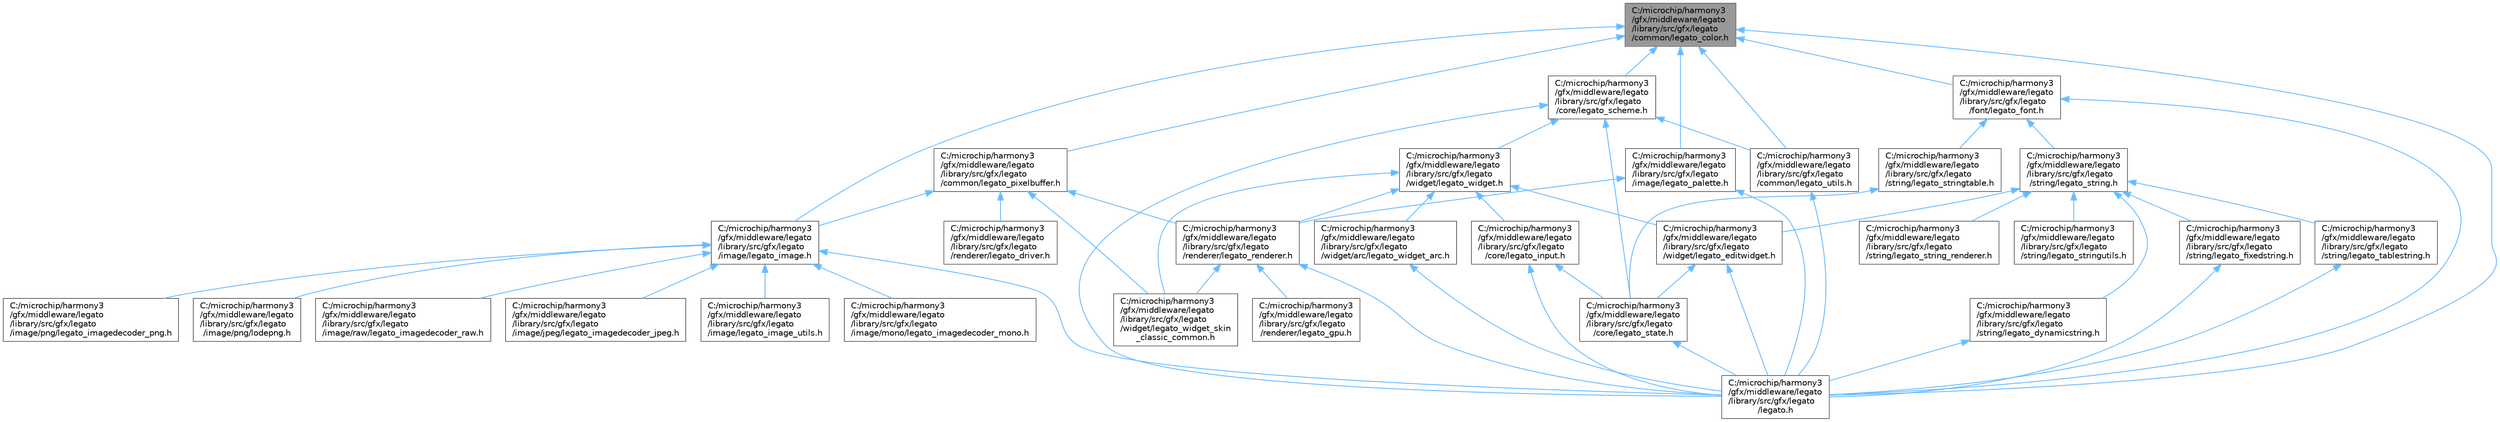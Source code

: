 digraph "C:/microchip/harmony3/gfx/middleware/legato/library/src/gfx/legato/common/legato_color.h"
{
 // INTERACTIVE_SVG=YES
 // LATEX_PDF_SIZE
  bgcolor="transparent";
  edge [fontname=Helvetica,fontsize=10,labelfontname=Helvetica,labelfontsize=10];
  node [fontname=Helvetica,fontsize=10,shape=box,height=0.2,width=0.4];
  Node1 [label="C:/microchip/harmony3\l/gfx/middleware/legato\l/library/src/gfx/legato\l/common/legato_color.h",height=0.2,width=0.4,color="gray40", fillcolor="grey60", style="filled", fontcolor="black",tooltip="Color definitions and functions."];
  Node1 -> Node2 [dir="back",color="steelblue1",style="solid"];
  Node2 [label="C:/microchip/harmony3\l/gfx/middleware/legato\l/library/src/gfx/legato\l/common/legato_pixelbuffer.h",height=0.2,width=0.4,color="grey40", fillcolor="white", style="filled",URL="$legato__pixelbuffer_8h.html",tooltip="Pixel Buffer functions and definitions."];
  Node2 -> Node3 [dir="back",color="steelblue1",style="solid"];
  Node3 [label="C:/microchip/harmony3\l/gfx/middleware/legato\l/library/src/gfx/legato\l/image/legato_image.h",height=0.2,width=0.4,color="grey40", fillcolor="white", style="filled",URL="$legato__image_8h.html",tooltip="Image functions and defintions."];
  Node3 -> Node4 [dir="back",color="steelblue1",style="solid"];
  Node4 [label="C:/microchip/harmony3\l/gfx/middleware/legato\l/library/src/gfx/legato\l/image/jpeg/legato_imagedecoder_jpeg.h",height=0.2,width=0.4,color="grey40", fillcolor="white", style="filled",URL="$legato__imagedecoder__jpeg_8h_source.html",tooltip=" "];
  Node3 -> Node5 [dir="back",color="steelblue1",style="solid"];
  Node5 [label="C:/microchip/harmony3\l/gfx/middleware/legato\l/library/src/gfx/legato\l/image/legato_image_utils.h",height=0.2,width=0.4,color="grey40", fillcolor="white", style="filled",URL="$legato__image__utils_8h.html",tooltip="Image return utilities."];
  Node3 -> Node6 [dir="back",color="steelblue1",style="solid"];
  Node6 [label="C:/microchip/harmony3\l/gfx/middleware/legato\l/library/src/gfx/legato\l/image/mono/legato_imagedecoder_mono.h",height=0.2,width=0.4,color="grey40", fillcolor="white", style="filled",URL="$legato__imagedecoder__mono_8h_source.html",tooltip=" "];
  Node3 -> Node7 [dir="back",color="steelblue1",style="solid"];
  Node7 [label="C:/microchip/harmony3\l/gfx/middleware/legato\l/library/src/gfx/legato\l/image/png/legato_imagedecoder_png.h",height=0.2,width=0.4,color="grey40", fillcolor="white", style="filled",URL="$legato__imagedecoder__png_8h_source.html",tooltip=" "];
  Node3 -> Node8 [dir="back",color="steelblue1",style="solid"];
  Node8 [label="C:/microchip/harmony3\l/gfx/middleware/legato\l/library/src/gfx/legato\l/image/png/lodepng.h",height=0.2,width=0.4,color="grey40", fillcolor="white", style="filled",URL="$lodepng_8h_source.html",tooltip=" "];
  Node3 -> Node9 [dir="back",color="steelblue1",style="solid"];
  Node9 [label="C:/microchip/harmony3\l/gfx/middleware/legato\l/library/src/gfx/legato\l/image/raw/legato_imagedecoder_raw.h",height=0.2,width=0.4,color="grey40", fillcolor="white", style="filled",URL="$legato__imagedecoder__raw_8h_source.html",tooltip=" "];
  Node3 -> Node10 [dir="back",color="steelblue1",style="solid"];
  Node10 [label="C:/microchip/harmony3\l/gfx/middleware/legato\l/library/src/gfx/legato\l/legato.h",height=0.2,width=0.4,color="grey40", fillcolor="white", style="filled",URL="$legato_8h.html",tooltip="The header file joins all header files used in the graphics object library."];
  Node2 -> Node11 [dir="back",color="steelblue1",style="solid"];
  Node11 [label="C:/microchip/harmony3\l/gfx/middleware/legato\l/library/src/gfx/legato\l/renderer/legato_driver.h",height=0.2,width=0.4,color="grey40", fillcolor="white", style="filled",URL="$legato__driver_8h.html",tooltip="Abstract display driver definition for the Legato graphics library."];
  Node2 -> Node12 [dir="back",color="steelblue1",style="solid"];
  Node12 [label="C:/microchip/harmony3\l/gfx/middleware/legato\l/library/src/gfx/legato\l/renderer/legato_renderer.h",height=0.2,width=0.4,color="grey40", fillcolor="white", style="filled",URL="$legato__renderer_8h.html",tooltip=" "];
  Node12 -> Node10 [dir="back",color="steelblue1",style="solid"];
  Node12 -> Node13 [dir="back",color="steelblue1",style="solid"];
  Node13 [label="C:/microchip/harmony3\l/gfx/middleware/legato\l/library/src/gfx/legato\l/renderer/legato_gpu.h",height=0.2,width=0.4,color="grey40", fillcolor="white", style="filled",URL="$legato__gpu_8h.html",tooltip="Defines wrapper for interfacing with Harmony GPU interface."];
  Node12 -> Node14 [dir="back",color="steelblue1",style="solid"];
  Node14 [label="C:/microchip/harmony3\l/gfx/middleware/legato\l/library/src/gfx/legato\l/widget/legato_widget_skin\l_classic_common.h",height=0.2,width=0.4,color="grey40", fillcolor="white", style="filled",URL="$legato__widget__skin__classic__common_8h.html",tooltip="Common functions for the classic widget skin."];
  Node2 -> Node14 [dir="back",color="steelblue1",style="solid"];
  Node1 -> Node15 [dir="back",color="steelblue1",style="solid"];
  Node15 [label="C:/microchip/harmony3\l/gfx/middleware/legato\l/library/src/gfx/legato\l/common/legato_utils.h",height=0.2,width=0.4,color="grey40", fillcolor="white", style="filled",URL="$legato__utils_8h.html",tooltip="General internal utilities for the library."];
  Node15 -> Node10 [dir="back",color="steelblue1",style="solid"];
  Node1 -> Node16 [dir="back",color="steelblue1",style="solid"];
  Node16 [label="C:/microchip/harmony3\l/gfx/middleware/legato\l/library/src/gfx/legato\l/core/legato_scheme.h",height=0.2,width=0.4,color="grey40", fillcolor="white", style="filled",URL="$legato__scheme_8h.html",tooltip="Schemes support various properties that make it possible to customize the color of widgets."];
  Node16 -> Node15 [dir="back",color="steelblue1",style="solid"];
  Node16 -> Node17 [dir="back",color="steelblue1",style="solid"];
  Node17 [label="C:/microchip/harmony3\l/gfx/middleware/legato\l/library/src/gfx/legato\l/core/legato_state.h",height=0.2,width=0.4,color="grey40", fillcolor="white", style="filled",URL="$legato__state_8h.html",tooltip=" "];
  Node17 -> Node10 [dir="back",color="steelblue1",style="solid"];
  Node16 -> Node10 [dir="back",color="steelblue1",style="solid"];
  Node16 -> Node18 [dir="back",color="steelblue1",style="solid"];
  Node18 [label="C:/microchip/harmony3\l/gfx/middleware/legato\l/library/src/gfx/legato\l/widget/legato_widget.h",height=0.2,width=0.4,color="grey40", fillcolor="white", style="filled",URL="$legato__widget_8h.html",tooltip="Legato widget definitions."];
  Node18 -> Node19 [dir="back",color="steelblue1",style="solid"];
  Node19 [label="C:/microchip/harmony3\l/gfx/middleware/legato\l/library/src/gfx/legato\l/core/legato_input.h",height=0.2,width=0.4,color="grey40", fillcolor="white", style="filled",URL="$legato__input_8h.html",tooltip="Legato input definitions."];
  Node19 -> Node17 [dir="back",color="steelblue1",style="solid"];
  Node19 -> Node10 [dir="back",color="steelblue1",style="solid"];
  Node18 -> Node12 [dir="back",color="steelblue1",style="solid"];
  Node18 -> Node20 [dir="back",color="steelblue1",style="solid"];
  Node20 [label="C:/microchip/harmony3\l/gfx/middleware/legato\l/library/src/gfx/legato\l/widget/arc/legato_widget_arc.h",height=0.2,width=0.4,color="grey40", fillcolor="white", style="filled",URL="$legato__widget__arc_8h.html",tooltip="Arc widget definitions and functions."];
  Node20 -> Node10 [dir="back",color="steelblue1",style="solid"];
  Node18 -> Node21 [dir="back",color="steelblue1",style="solid"];
  Node21 [label="C:/microchip/harmony3\l/gfx/middleware/legato\l/library/src/gfx/legato\l/widget/legato_editwidget.h",height=0.2,width=0.4,color="grey40", fillcolor="white", style="filled",URL="$legato__editwidget_8h.html",tooltip="Edit widget functions and definitions."];
  Node21 -> Node17 [dir="back",color="steelblue1",style="solid"];
  Node21 -> Node10 [dir="back",color="steelblue1",style="solid"];
  Node18 -> Node14 [dir="back",color="steelblue1",style="solid"];
  Node1 -> Node22 [dir="back",color="steelblue1",style="solid"];
  Node22 [label="C:/microchip/harmony3\l/gfx/middleware/legato\l/library/src/gfx/legato\l/font/legato_font.h",height=0.2,width=0.4,color="grey40", fillcolor="white", style="filled",URL="$legato__font_8h.html",tooltip="Font functions and definitions."];
  Node22 -> Node10 [dir="back",color="steelblue1",style="solid"];
  Node22 -> Node23 [dir="back",color="steelblue1",style="solid"];
  Node23 [label="C:/microchip/harmony3\l/gfx/middleware/legato\l/library/src/gfx/legato\l/string/legato_string.h",height=0.2,width=0.4,color="grey40", fillcolor="white", style="filled",URL="$legato__string_8h.html",tooltip="Fixed string functions and definitions."];
  Node23 -> Node24 [dir="back",color="steelblue1",style="solid"];
  Node24 [label="C:/microchip/harmony3\l/gfx/middleware/legato\l/library/src/gfx/legato\l/string/legato_dynamicstring.h",height=0.2,width=0.4,color="grey40", fillcolor="white", style="filled",URL="$legato__dynamicstring_8h.html",tooltip="Dynamic string functions and definitions."];
  Node24 -> Node10 [dir="back",color="steelblue1",style="solid"];
  Node23 -> Node25 [dir="back",color="steelblue1",style="solid"];
  Node25 [label="C:/microchip/harmony3\l/gfx/middleware/legato\l/library/src/gfx/legato\l/string/legato_fixedstring.h",height=0.2,width=0.4,color="grey40", fillcolor="white", style="filled",URL="$legato__fixedstring_8h.html",tooltip="Fixed string functions and definitions."];
  Node25 -> Node10 [dir="back",color="steelblue1",style="solid"];
  Node23 -> Node26 [dir="back",color="steelblue1",style="solid"];
  Node26 [label="C:/microchip/harmony3\l/gfx/middleware/legato\l/library/src/gfx/legato\l/string/legato_string_renderer.h",height=0.2,width=0.4,color="grey40", fillcolor="white", style="filled",URL="$legato__string__renderer_8h.html",tooltip="String Renderer."];
  Node23 -> Node27 [dir="back",color="steelblue1",style="solid"];
  Node27 [label="C:/microchip/harmony3\l/gfx/middleware/legato\l/library/src/gfx/legato\l/string/legato_stringutils.h",height=0.2,width=0.4,color="grey40", fillcolor="white", style="filled",URL="$legato__stringutils_8h.html",tooltip="String utility functions and definitions."];
  Node23 -> Node28 [dir="back",color="steelblue1",style="solid"];
  Node28 [label="C:/microchip/harmony3\l/gfx/middleware/legato\l/library/src/gfx/legato\l/string/legato_tablestring.h",height=0.2,width=0.4,color="grey40", fillcolor="white", style="filled",URL="$legato__tablestring_8h.html",tooltip="Definition for the table string feature."];
  Node28 -> Node10 [dir="back",color="steelblue1",style="solid"];
  Node23 -> Node21 [dir="back",color="steelblue1",style="solid"];
  Node22 -> Node29 [dir="back",color="steelblue1",style="solid"];
  Node29 [label="C:/microchip/harmony3\l/gfx/middleware/legato\l/library/src/gfx/legato\l/string/legato_stringtable.h",height=0.2,width=0.4,color="grey40", fillcolor="white", style="filled",URL="$legato__stringtable_8h.html",tooltip="String table functions and definitions."];
  Node29 -> Node17 [dir="back",color="steelblue1",style="solid"];
  Node1 -> Node3 [dir="back",color="steelblue1",style="solid"];
  Node1 -> Node30 [dir="back",color="steelblue1",style="solid"];
  Node30 [label="C:/microchip/harmony3\l/gfx/middleware/legato\l/library/src/gfx/legato\l/image/legato_palette.h",height=0.2,width=0.4,color="grey40", fillcolor="white", style="filled",URL="$legato__palette_8h.html",tooltip="Palette functions and definitions."];
  Node30 -> Node10 [dir="back",color="steelblue1",style="solid"];
  Node30 -> Node12 [dir="back",color="steelblue1",style="solid"];
  Node1 -> Node10 [dir="back",color="steelblue1",style="solid"];
}
